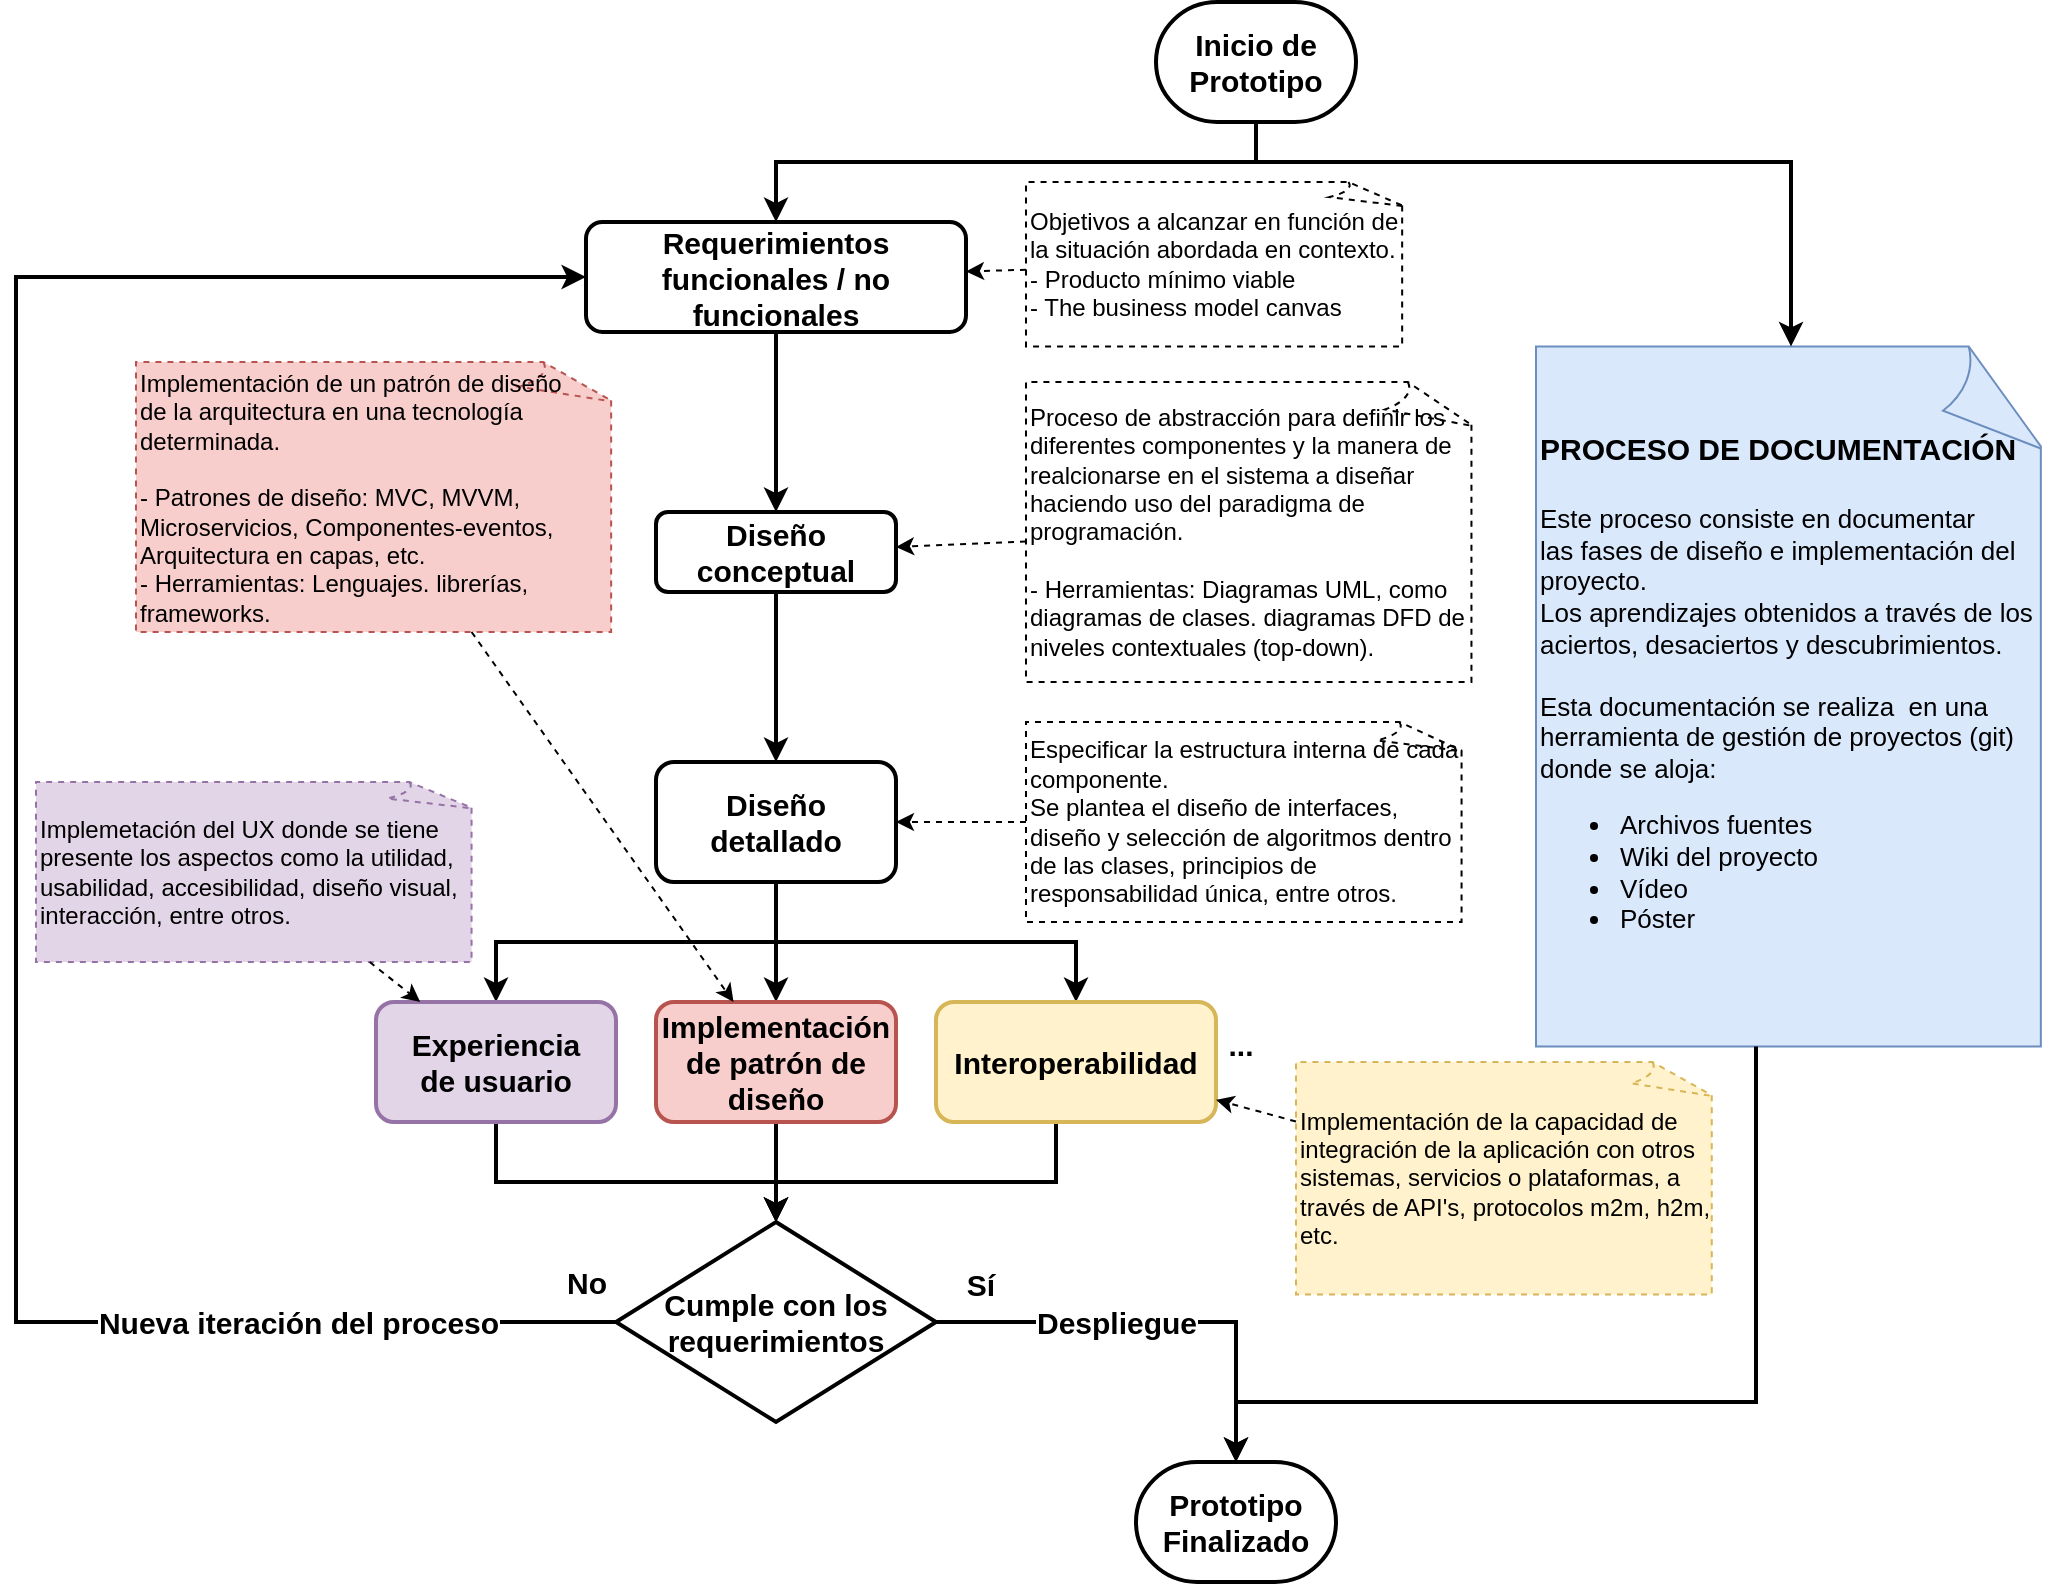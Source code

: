 <mxfile version="24.7.17" pages="6">
  <diagram id="zblVs6jppqcIoP6dB_b8" name="general">
    <mxGraphModel dx="1432" dy="977" grid="1" gridSize="10" guides="1" tooltips="1" connect="1" arrows="1" fold="1" page="1" pageScale="1" pageWidth="1100" pageHeight="850" math="0" shadow="0">
      <root>
        <mxCell id="0" />
        <mxCell id="1" parent="0" />
        <mxCell id="lhsRVdn5JNCcbfvOyx01-1" style="edgeStyle=orthogonalEdgeStyle;rounded=0;orthogonalLoop=1;jettySize=auto;html=1;entryX=0.5;entryY=0;entryDx=0;entryDy=0;exitX=0.5;exitY=1;exitDx=0;exitDy=0;exitPerimeter=0;strokeWidth=2;" parent="1" source="khMxp5yhewXDQ_LikuQ0-16" target="ctMKTAFmDEPiYeMykR64-2" edge="1">
          <mxGeometry relative="1" as="geometry">
            <Array as="points">
              <mxPoint x="650" y="110" />
              <mxPoint x="410" y="110" />
            </Array>
          </mxGeometry>
        </mxCell>
        <mxCell id="ctMKTAFmDEPiYeMykR64-6" style="edgeStyle=orthogonalEdgeStyle;rounded=0;orthogonalLoop=1;jettySize=auto;html=1;exitX=0.5;exitY=1;exitDx=0;exitDy=0;entryX=0.5;entryY=0;entryDx=0;entryDy=0;strokeWidth=2;" parent="1" source="ctMKTAFmDEPiYeMykR64-2" target="ctMKTAFmDEPiYeMykR64-4" edge="1">
          <mxGeometry relative="1" as="geometry" />
        </mxCell>
        <mxCell id="ctMKTAFmDEPiYeMykR64-2" value="Requerimientos funcionales / no funcionales" style="rounded=1;whiteSpace=wrap;html=1;fontSize=15;fontStyle=1;strokeWidth=2;" parent="1" vertex="1">
          <mxGeometry x="315" y="140" width="190" height="55" as="geometry" />
        </mxCell>
        <mxCell id="ctMKTAFmDEPiYeMykR64-12" style="edgeStyle=orthogonalEdgeStyle;rounded=0;orthogonalLoop=1;jettySize=auto;html=1;exitX=0.5;exitY=1;exitDx=0;exitDy=0;entryX=0.5;entryY=0;entryDx=0;entryDy=0;strokeWidth=2;" parent="1" source="ctMKTAFmDEPiYeMykR64-4" target="7URIrKoZrntQFFkRXAgE-1" edge="1">
          <mxGeometry relative="1" as="geometry">
            <mxPoint x="410" y="310" as="targetPoint" />
          </mxGeometry>
        </mxCell>
        <mxCell id="ctMKTAFmDEPiYeMykR64-4" value="Diseño conceptual" style="rounded=1;whiteSpace=wrap;html=1;fontSize=15;fontStyle=1;strokeWidth=2;" parent="1" vertex="1">
          <mxGeometry x="350" y="285" width="120" height="40" as="geometry" />
        </mxCell>
        <mxCell id="7URIrKoZrntQFFkRXAgE-11" style="edgeStyle=orthogonalEdgeStyle;rounded=0;orthogonalLoop=1;jettySize=auto;html=1;entryX=0.5;entryY=0;entryDx=0;entryDy=0;strokeWidth=2;" parent="1" source="7URIrKoZrntQFFkRXAgE-1" target="7URIrKoZrntQFFkRXAgE-8" edge="1">
          <mxGeometry relative="1" as="geometry" />
        </mxCell>
        <mxCell id="7URIrKoZrntQFFkRXAgE-12" style="edgeStyle=orthogonalEdgeStyle;rounded=0;orthogonalLoop=1;jettySize=auto;html=1;entryX=0.5;entryY=0;entryDx=0;entryDy=0;strokeWidth=2;" parent="1" source="7URIrKoZrntQFFkRXAgE-1" target="7URIrKoZrntQFFkRXAgE-10" edge="1">
          <mxGeometry relative="1" as="geometry">
            <Array as="points">
              <mxPoint x="410" y="500" />
              <mxPoint x="560" y="500" />
            </Array>
          </mxGeometry>
        </mxCell>
        <mxCell id="7URIrKoZrntQFFkRXAgE-14" style="edgeStyle=orthogonalEdgeStyle;rounded=0;orthogonalLoop=1;jettySize=auto;html=1;exitX=0.5;exitY=1;exitDx=0;exitDy=0;strokeWidth=2;" parent="1" source="7URIrKoZrntQFFkRXAgE-1" target="7URIrKoZrntQFFkRXAgE-9" edge="1">
          <mxGeometry relative="1" as="geometry">
            <Array as="points">
              <mxPoint x="410" y="500" />
              <mxPoint x="270" y="500" />
            </Array>
          </mxGeometry>
        </mxCell>
        <mxCell id="7URIrKoZrntQFFkRXAgE-1" value="Diseño detallado" style="rounded=1;whiteSpace=wrap;html=1;fontSize=15;fontStyle=1;strokeWidth=2;" parent="1" vertex="1">
          <mxGeometry x="350" y="410" width="120" height="60" as="geometry" />
        </mxCell>
        <mxCell id="EEnLOxuR0FQOjb9HqZ-0-1" style="edgeStyle=orthogonalEdgeStyle;rounded=0;orthogonalLoop=1;jettySize=auto;html=1;entryX=0;entryY=0.5;entryDx=0;entryDy=0;exitX=0;exitY=0.5;exitDx=0;exitDy=0;strokeWidth=2;" parent="1" source="GAtvt7m2izM_mZN5DoTV-1" target="ctMKTAFmDEPiYeMykR64-2" edge="1">
          <mxGeometry relative="1" as="geometry">
            <Array as="points">
              <mxPoint x="30" y="690" />
              <mxPoint x="30" y="168" />
            </Array>
            <mxPoint x="350" y="660" as="sourcePoint" />
            <mxPoint x="280" y="190" as="targetPoint" />
          </mxGeometry>
        </mxCell>
        <mxCell id="khMxp5yhewXDQ_LikuQ0-17" value="Nueva iteración del proceso" style="edgeLabel;html=1;align=center;verticalAlign=middle;resizable=0;points=[];fontStyle=1;fontSize=15;" parent="EEnLOxuR0FQOjb9HqZ-0-1" vertex="1" connectable="0">
          <mxGeometry x="-0.8" y="3" relative="1" as="geometry">
            <mxPoint x="-49" y="-3" as="offset" />
          </mxGeometry>
        </mxCell>
        <mxCell id="khMxp5yhewXDQ_LikuQ0-11" style="edgeStyle=orthogonalEdgeStyle;rounded=0;orthogonalLoop=1;jettySize=auto;html=1;exitX=1;exitY=0.5;exitDx=0;exitDy=0;entryX=0.5;entryY=0;entryDx=0;entryDy=0;entryPerimeter=0;strokeWidth=2;" parent="1" source="GAtvt7m2izM_mZN5DoTV-1" target="khMxp5yhewXDQ_LikuQ0-14" edge="1">
          <mxGeometry relative="1" as="geometry">
            <mxPoint x="410" y="740" as="targetPoint" />
          </mxGeometry>
        </mxCell>
        <mxCell id="7URIrKoZrntQFFkRXAgE-15" style="edgeStyle=orthogonalEdgeStyle;rounded=0;orthogonalLoop=1;jettySize=auto;html=1;entryX=0.5;entryY=0;entryDx=0;entryDy=0;strokeWidth=2;" parent="1" source="7URIrKoZrntQFFkRXAgE-8" edge="1">
          <mxGeometry relative="1" as="geometry">
            <mxPoint x="410" y="640" as="targetPoint" />
          </mxGeometry>
        </mxCell>
        <mxCell id="7URIrKoZrntQFFkRXAgE-8" value="Implementación de patrón de diseño" style="rounded=1;whiteSpace=wrap;html=1;fillColor=#f8cecc;strokeColor=#b85450;fontSize=15;fontStyle=1;strokeWidth=2;" parent="1" vertex="1">
          <mxGeometry x="350" y="530" width="120" height="60" as="geometry" />
        </mxCell>
        <mxCell id="7URIrKoZrntQFFkRXAgE-16" style="edgeStyle=orthogonalEdgeStyle;rounded=0;orthogonalLoop=1;jettySize=auto;html=1;exitX=0.5;exitY=1;exitDx=0;exitDy=0;entryX=0.5;entryY=0;entryDx=0;entryDy=0;strokeWidth=2;" parent="1" source="7URIrKoZrntQFFkRXAgE-9" edge="1">
          <mxGeometry relative="1" as="geometry">
            <Array as="points">
              <mxPoint x="270" y="620" />
              <mxPoint x="410" y="620" />
            </Array>
            <mxPoint x="410" y="640" as="targetPoint" />
          </mxGeometry>
        </mxCell>
        <mxCell id="7URIrKoZrntQFFkRXAgE-9" value="Experiencia&lt;div&gt;de usuario&lt;/div&gt;" style="rounded=1;whiteSpace=wrap;html=1;fillColor=#e1d5e7;strokeColor=#9673a6;fontSize=15;fontStyle=1;strokeWidth=2;" parent="1" vertex="1">
          <mxGeometry x="210" y="530" width="120" height="60" as="geometry" />
        </mxCell>
        <mxCell id="7URIrKoZrntQFFkRXAgE-17" style="edgeStyle=orthogonalEdgeStyle;rounded=0;orthogonalLoop=1;jettySize=auto;html=1;entryX=0.5;entryY=0;entryDx=0;entryDy=0;strokeWidth=2;" parent="1" source="7URIrKoZrntQFFkRXAgE-10" edge="1">
          <mxGeometry relative="1" as="geometry">
            <Array as="points">
              <mxPoint x="550" y="620" />
              <mxPoint x="410" y="620" />
            </Array>
            <mxPoint x="410" y="640" as="targetPoint" />
          </mxGeometry>
        </mxCell>
        <mxCell id="7URIrKoZrntQFFkRXAgE-10" value="Interoperabilidad" style="rounded=1;whiteSpace=wrap;html=1;fillColor=#fff2cc;strokeColor=#d6b656;fontSize=15;fontStyle=1;strokeWidth=2;" parent="1" vertex="1">
          <mxGeometry x="490" y="530" width="140" height="60" as="geometry" />
        </mxCell>
        <mxCell id="khMxp5yhewXDQ_LikuQ0-2" value="Implementación de la capacidad de integración de la aplicación con otros sistemas, servicios o plataformas, a través de API&#39;s, protocolos m2m, h2m, etc." style="whiteSpace=wrap;html=1;shape=mxgraph.basic.document;align=left;dashed=1;fillColor=#fff2cc;strokeColor=#d6b656;" parent="1" vertex="1">
          <mxGeometry x="670" y="560" width="210" height="116.25" as="geometry" />
        </mxCell>
        <mxCell id="khMxp5yhewXDQ_LikuQ0-3" value="" style="endArrow=classic;html=1;rounded=0;dashed=1;" parent="1" source="khMxp5yhewXDQ_LikuQ0-2" target="7URIrKoZrntQFFkRXAgE-10" edge="1">
          <mxGeometry width="50" height="50" relative="1" as="geometry">
            <mxPoint x="330" y="510" as="sourcePoint" />
            <mxPoint x="380" y="460" as="targetPoint" />
          </mxGeometry>
        </mxCell>
        <mxCell id="khMxp5yhewXDQ_LikuQ0-4" value="Implemetación del UX donde se tiene presente los aspectos como la utilidad, usabilidad, accesibilidad, diseño visual, interacción, entre otros." style="whiteSpace=wrap;html=1;shape=mxgraph.basic.document;align=left;dashed=1;fillColor=#e1d5e7;strokeColor=#9673a6;" parent="1" vertex="1">
          <mxGeometry x="40" y="420" width="220" height="90" as="geometry" />
        </mxCell>
        <mxCell id="khMxp5yhewXDQ_LikuQ0-5" value="" style="endArrow=classic;html=1;rounded=0;dashed=1;" parent="1" source="khMxp5yhewXDQ_LikuQ0-4" target="7URIrKoZrntQFFkRXAgE-9" edge="1">
          <mxGeometry width="50" height="50" relative="1" as="geometry">
            <mxPoint x="330" y="510" as="sourcePoint" />
            <mxPoint x="380" y="460" as="targetPoint" />
          </mxGeometry>
        </mxCell>
        <mxCell id="khMxp5yhewXDQ_LikuQ0-6" value="&lt;div&gt;Implementación de un patrón de diseño&amp;nbsp;&lt;/div&gt;&lt;div&gt;de la arquitectura en una tecnología determinada.&lt;/div&gt;&lt;div&gt;&lt;br&gt;&lt;/div&gt;&lt;div&gt;- Patrones de diseño: MVC, MVVM, Microservicios, Componentes-eventos, Arquitectura en capas, etc.&lt;/div&gt;- Herramientas: Lenguajes. librerías, frameworks." style="whiteSpace=wrap;html=1;shape=mxgraph.basic.document;align=left;dashed=1;fillColor=#f8cecc;strokeColor=#b85450;" parent="1" vertex="1">
          <mxGeometry x="90" y="210" width="240" height="135" as="geometry" />
        </mxCell>
        <mxCell id="khMxp5yhewXDQ_LikuQ0-7" value="" style="endArrow=classic;html=1;rounded=0;dashed=1;" parent="1" source="khMxp5yhewXDQ_LikuQ0-6" target="7URIrKoZrntQFFkRXAgE-8" edge="1">
          <mxGeometry width="50" height="50" relative="1" as="geometry">
            <mxPoint x="700" y="532" as="sourcePoint" />
            <mxPoint x="660" y="547" as="targetPoint" />
          </mxGeometry>
        </mxCell>
        <mxCell id="khMxp5yhewXDQ_LikuQ0-14" value="Prototipo&lt;br style=&quot;font-size: 15px;&quot;&gt;Finalizado" style="strokeWidth=2;html=1;shape=mxgraph.flowchart.terminator;whiteSpace=wrap;fontStyle=1;fontSize=15;" parent="1" vertex="1">
          <mxGeometry x="590" y="760" width="100" height="60" as="geometry" />
        </mxCell>
        <mxCell id="khMxp5yhewXDQ_LikuQ0-16" value="Inicio de&lt;div&gt;Prototipo&lt;br&gt;&lt;/div&gt;" style="strokeWidth=2;html=1;shape=mxgraph.flowchart.terminator;whiteSpace=wrap;fontStyle=1;fontSize=15;" parent="1" vertex="1">
          <mxGeometry x="600" y="30" width="100" height="60" as="geometry" />
        </mxCell>
        <mxCell id="khMxp5yhewXDQ_LikuQ0-18" value="&lt;div&gt;&lt;span style=&quot;background-color: initial;&quot;&gt;Objetivos a alcanzar en función de la situación abordada en contexto&lt;/span&gt;&lt;span style=&quot;background-color: initial;&quot;&gt;.&lt;/span&gt;&lt;/div&gt;&lt;div&gt;&lt;span style=&quot;background-color: initial;&quot;&gt;- Producto mínimo viable&lt;/span&gt;&lt;br&gt;&lt;/div&gt;&lt;div&gt;- The business model canvas&lt;/div&gt;" style="whiteSpace=wrap;html=1;shape=mxgraph.basic.document;align=left;dashed=1;" parent="1" vertex="1">
          <mxGeometry x="535" y="120" width="190" height="82.19" as="geometry" />
        </mxCell>
        <mxCell id="khMxp5yhewXDQ_LikuQ0-19" value="" style="endArrow=classic;html=1;rounded=0;dashed=1;" parent="1" source="khMxp5yhewXDQ_LikuQ0-18" target="ctMKTAFmDEPiYeMykR64-2" edge="1">
          <mxGeometry width="50" height="50" relative="1" as="geometry">
            <mxPoint x="700" y="611" as="sourcePoint" />
            <mxPoint x="660" y="594" as="targetPoint" />
          </mxGeometry>
        </mxCell>
        <mxCell id="5Bs77CCNB15Aal7O_y8E-1" value="&lt;div&gt;Proceso de abstracción para definir los diferentes componentes y la manera de realcionarse en el sistema a diseñar haciendo uso del paradigma de programación.&lt;/div&gt;&lt;div&gt;&lt;br&gt;&lt;/div&gt;&lt;div&gt;- Herramientas: Diagramas UML, como diagramas de clases. diagramas DFD de niveles contextuales (top-down)&lt;span style=&quot;background-color: initial;&quot;&gt;.&lt;/span&gt;&lt;/div&gt;" style="whiteSpace=wrap;html=1;shape=mxgraph.basic.document;align=left;dashed=1;" parent="1" vertex="1">
          <mxGeometry x="535" y="220" width="225" height="150" as="geometry" />
        </mxCell>
        <mxCell id="5Bs77CCNB15Aal7O_y8E-2" value="" style="endArrow=classic;html=1;rounded=0;dashed=1;" parent="1" source="5Bs77CCNB15Aal7O_y8E-1" target="ctMKTAFmDEPiYeMykR64-4" edge="1">
          <mxGeometry width="50" height="50" relative="1" as="geometry">
            <mxPoint x="560" y="202" as="sourcePoint" />
            <mxPoint x="515" y="203" as="targetPoint" />
          </mxGeometry>
        </mxCell>
        <mxCell id="5Bs77CCNB15Aal7O_y8E-5" value="Especificar la estructura interna de cada componente.&lt;div&gt;Se plantea el diseño de interfaces, diseño y selección de algoritmos dentro de las clases, principios de responsabilidad única, entre otros.&lt;/div&gt;" style="whiteSpace=wrap;html=1;shape=mxgraph.basic.document;align=left;dashed=1;" parent="1" vertex="1">
          <mxGeometry x="535" y="390" width="220" height="100" as="geometry" />
        </mxCell>
        <mxCell id="5Bs77CCNB15Aal7O_y8E-6" value="" style="endArrow=classic;html=1;rounded=0;dashed=1;" parent="1" source="5Bs77CCNB15Aal7O_y8E-5" target="7URIrKoZrntQFFkRXAgE-1" edge="1">
          <mxGeometry width="50" height="50" relative="1" as="geometry">
            <mxPoint x="550" y="365" as="sourcePoint" />
            <mxPoint x="480" y="370" as="targetPoint" />
          </mxGeometry>
        </mxCell>
        <mxCell id="5Bs77CCNB15Aal7O_y8E-16" value="&lt;div style=&quot;&quot;&gt;&lt;b style=&quot;font-size: 15px; text-wrap: nowrap; background-color: initial;&quot;&gt;PROCESO DE DOCUMENTACIÓN&lt;/b&gt;&lt;/div&gt;&lt;div style=&quot;&quot;&gt;&lt;span style=&quot;font-size: 15px; text-wrap: nowrap;&quot;&gt;&lt;br&gt;&lt;/span&gt;&lt;/div&gt;&lt;span style=&quot;text-wrap: nowrap; font-size: 13px;&quot;&gt;&lt;font style=&quot;font-size: 13px;&quot;&gt;&lt;div style=&quot;&quot;&gt;&lt;span style=&quot;background-color: initial;&quot;&gt;Este proceso consiste en &lt;/span&gt;&lt;span style=&quot;background-color: initial;&quot;&gt;documentar&lt;/span&gt;&lt;/div&gt;&lt;div style=&quot;&quot;&gt;&lt;span style=&quot;background-color: initial;&quot;&gt;las fases de diseño &lt;/span&gt;&lt;span style=&quot;background-color: initial;&quot;&gt;e implementación del&amp;nbsp;&lt;/span&gt;&lt;/div&gt;&lt;div style=&quot;&quot;&gt;&lt;span style=&quot;background-color: initial;&quot;&gt;proyecto.&lt;/span&gt;&lt;/div&gt;&lt;/font&gt;&lt;/span&gt;&lt;div style=&quot;text-wrap: nowrap; font-size: 13px;&quot;&gt;&lt;font style=&quot;font-size: 13px;&quot;&gt;Los aprendizajes obtenidos a través de los&lt;/font&gt;&lt;/div&gt;&lt;div style=&quot;text-wrap: nowrap; font-size: 13px;&quot;&gt;&lt;font style=&quot;font-size: 13px;&quot;&gt;aciertos, desaciertos y descubrimientos.&lt;/font&gt;&lt;/div&gt;&lt;div style=&quot;text-wrap: nowrap; font-size: 13px;&quot;&gt;&lt;font style=&quot;font-size: 13px;&quot;&gt;&lt;br&gt;&lt;/font&gt;&lt;/div&gt;&lt;div style=&quot;text-wrap: nowrap; font-size: 13px;&quot;&gt;&lt;font style=&quot;font-size: 13px;&quot;&gt;Esta documentación se realiza&amp;nbsp; en una&lt;/font&gt;&lt;/div&gt;&lt;div style=&quot;text-wrap: nowrap; font-size: 13px;&quot;&gt;&lt;font style=&quot;font-size: 13px;&quot;&gt;herramienta de gestión de proyectos (git)&lt;/font&gt;&lt;/div&gt;&lt;div style=&quot;text-wrap: nowrap; font-size: 13px;&quot;&gt;&lt;font style=&quot;font-size: 13px;&quot;&gt;donde se aloja:&lt;/font&gt;&lt;/div&gt;&lt;div style=&quot;text-wrap: nowrap; font-size: 13px;&quot;&gt;&lt;ul style=&quot;&quot;&gt;&lt;li style=&quot;&quot;&gt;&lt;font style=&quot;font-size: 13px;&quot;&gt;&lt;span style=&quot;background-color: initial;&quot;&gt;Archivos fuentes&lt;/span&gt;&lt;br&gt;&lt;/font&gt;&lt;/li&gt;&lt;li style=&quot;&quot;&gt;&lt;font style=&quot;font-size: 13px;&quot;&gt;Wiki del proyecto&lt;/font&gt;&lt;/li&gt;&lt;li style=&quot;&quot;&gt;&lt;font style=&quot;font-size: 13px;&quot;&gt;Vídeo&lt;/font&gt;&lt;/li&gt;&lt;li style=&quot;&quot;&gt;&lt;font style=&quot;font-size: 13px;&quot;&gt;Póster&lt;/font&gt;&lt;/li&gt;&lt;/ul&gt;&lt;/div&gt;" style="html=1;shape=mxgraph.basic.document;align=left;whiteSpace=wrap;fillColor=#dae8fc;strokeColor=#6c8ebf;" parent="1" vertex="1">
          <mxGeometry x="790" y="202.19" width="255" height="350" as="geometry" />
        </mxCell>
        <mxCell id="5Bs77CCNB15Aal7O_y8E-18" style="edgeStyle=orthogonalEdgeStyle;rounded=0;orthogonalLoop=1;jettySize=auto;html=1;entryX=0.5;entryY=0;entryDx=0;entryDy=0;entryPerimeter=0;strokeWidth=2;" parent="1" source="5Bs77CCNB15Aal7O_y8E-16" target="khMxp5yhewXDQ_LikuQ0-14" edge="1">
          <mxGeometry relative="1" as="geometry">
            <Array as="points">
              <mxPoint x="900" y="730" />
              <mxPoint x="640" y="730" />
            </Array>
          </mxGeometry>
        </mxCell>
        <mxCell id="5Bs77CCNB15Aal7O_y8E-19" style="edgeStyle=orthogonalEdgeStyle;rounded=0;orthogonalLoop=1;jettySize=auto;html=1;exitX=0.5;exitY=1;exitDx=0;exitDy=0;exitPerimeter=0;entryX=0.5;entryY=0;entryDx=0;entryDy=0;entryPerimeter=0;strokeWidth=2;" parent="1" source="khMxp5yhewXDQ_LikuQ0-16" target="5Bs77CCNB15Aal7O_y8E-16" edge="1">
          <mxGeometry relative="1" as="geometry">
            <Array as="points">
              <mxPoint x="650" y="110" />
              <mxPoint x="918" y="110" />
            </Array>
          </mxGeometry>
        </mxCell>
        <mxCell id="GAtvt7m2izM_mZN5DoTV-1" value="&lt;font style=&quot;font-size: 15px;&quot;&gt;&lt;b&gt;Cumple con los requerimientos&lt;/b&gt;&lt;/font&gt;" style="rhombus;whiteSpace=wrap;html=1;strokeWidth=2;" vertex="1" parent="1">
          <mxGeometry x="330" y="640" width="160" height="100" as="geometry" />
        </mxCell>
        <mxCell id="uXUqgPmozeTQhkxCeRJw-1" value="Sí" style="edgeLabel;html=1;align=center;verticalAlign=middle;resizable=0;points=[];fontStyle=1;fontSize=15;" vertex="1" connectable="0" parent="1">
          <mxGeometry x="500" y="670" as="geometry">
            <mxPoint x="12" y="1" as="offset" />
          </mxGeometry>
        </mxCell>
        <mxCell id="BRUuQ1RVmCfKdESO7ndL-1" value="No" style="edgeLabel;html=1;align=center;verticalAlign=middle;resizable=0;points=[];fontStyle=1;fontSize=15;" vertex="1" connectable="0" parent="1">
          <mxGeometry x="315" y="670" as="geometry" />
        </mxCell>
        <mxCell id="BRUuQ1RVmCfKdESO7ndL-2" value="..." style="edgeLabel;html=1;align=center;verticalAlign=middle;resizable=0;points=[];fontStyle=1;fontSize=15;" vertex="1" connectable="0" parent="1">
          <mxGeometry x="630" y="550" as="geometry">
            <mxPoint x="12" y="1" as="offset" />
          </mxGeometry>
        </mxCell>
        <mxCell id="BRUuQ1RVmCfKdESO7ndL-4" value="Despliegue" style="edgeLabel;html=1;align=center;verticalAlign=middle;resizable=0;points=[];fontStyle=1;fontSize=15;" vertex="1" connectable="0" parent="1">
          <mxGeometry x="580" y="690" as="geometry" />
        </mxCell>
      </root>
    </mxGraphModel>
  </diagram>
  <diagram id="9mq_l-3yCpOywY47rG8G" name="Page-2">
    <mxGraphModel dx="1432" dy="977" grid="1" gridSize="10" guides="1" tooltips="1" connect="1" arrows="1" fold="1" page="1" pageScale="1" pageWidth="1100" pageHeight="850" math="0" shadow="0">
      <root>
        <mxCell id="JfDeo_djMBfZ69hufNx3-0" />
        <mxCell id="JfDeo_djMBfZ69hufNx3-1" parent="JfDeo_djMBfZ69hufNx3-0" />
        <mxCell id="fsao7PUElZLcO97EdXw2-1" style="edgeStyle=orthogonalEdgeStyle;rounded=0;orthogonalLoop=1;jettySize=auto;html=1;exitX=1;exitY=0.5;exitDx=0;exitDy=0;" parent="JfDeo_djMBfZ69hufNx3-1" source="JfDeo_djMBfZ69hufNx3-2" target="fsao7PUElZLcO97EdXw2-0" edge="1">
          <mxGeometry relative="1" as="geometry" />
        </mxCell>
        <mxCell id="JfDeo_djMBfZ69hufNx3-2" value="Microcontrolador" style="rounded=1;whiteSpace=wrap;html=1;" parent="JfDeo_djMBfZ69hufNx3-1" vertex="1">
          <mxGeometry x="520" y="300" width="120" height="60" as="geometry" />
        </mxCell>
        <mxCell id="JfDeo_djMBfZ69hufNx3-5" style="edgeStyle=orthogonalEdgeStyle;rounded=0;orthogonalLoop=1;jettySize=auto;html=1;exitX=1;exitY=0.5;exitDx=0;exitDy=0;entryX=0;entryY=0.5;entryDx=0;entryDy=0;" parent="JfDeo_djMBfZ69hufNx3-1" source="JfDeo_djMBfZ69hufNx3-3" target="JfDeo_djMBfZ69hufNx3-2" edge="1">
          <mxGeometry relative="1" as="geometry" />
        </mxCell>
        <mxCell id="JfDeo_djMBfZ69hufNx3-3" value="Sensor de humedad" style="rounded=1;whiteSpace=wrap;html=1;" parent="JfDeo_djMBfZ69hufNx3-1" vertex="1">
          <mxGeometry x="280" y="300" width="120" height="60" as="geometry" />
        </mxCell>
        <mxCell id="JfDeo_djMBfZ69hufNx3-4" value="Medición de condiciones de humedad para una planta" style="text;html=1;strokeColor=none;fillColor=none;align=center;verticalAlign=middle;whiteSpace=wrap;rounded=0;" parent="JfDeo_djMBfZ69hufNx3-1" vertex="1">
          <mxGeometry x="420" y="140" width="240" height="30" as="geometry" />
        </mxCell>
        <mxCell id="fsao7PUElZLcO97EdXw2-0" value="Pantalla" style="rounded=1;whiteSpace=wrap;html=1;" parent="JfDeo_djMBfZ69hufNx3-1" vertex="1">
          <mxGeometry x="750" y="300" width="120" height="60" as="geometry" />
        </mxCell>
      </root>
    </mxGraphModel>
  </diagram>
  <diagram id="j4U7a5UTWqFuQXq5nNy4" name="Page-3">
    <mxGraphModel dx="811" dy="543" grid="1" gridSize="10" guides="1" tooltips="1" connect="1" arrows="1" fold="1" page="1" pageScale="1" pageWidth="1100" pageHeight="850" math="0" shadow="0">
      <root>
        <mxCell id="6Sg8Y1ruEQHVuVQhc65C-0" />
        <mxCell id="6Sg8Y1ruEQHVuVQhc65C-1" parent="6Sg8Y1ruEQHVuVQhc65C-0" />
        <mxCell id="6Sg8Y1ruEQHVuVQhc65C-2" value="Microcontrolador" style="rounded=1;whiteSpace=wrap;html=1;" parent="6Sg8Y1ruEQHVuVQhc65C-1" vertex="1">
          <mxGeometry x="530" y="390" width="120" height="60" as="geometry" />
        </mxCell>
        <mxCell id="6Sg8Y1ruEQHVuVQhc65C-3" style="edgeStyle=orthogonalEdgeStyle;rounded=0;orthogonalLoop=1;jettySize=auto;html=1;exitX=1;exitY=0.5;exitDx=0;exitDy=0;entryX=0;entryY=0.5;entryDx=0;entryDy=0;" parent="6Sg8Y1ruEQHVuVQhc65C-1" source="6Sg8Y1ruEQHVuVQhc65C-4" target="6Sg8Y1ruEQHVuVQhc65C-2" edge="1">
          <mxGeometry relative="1" as="geometry" />
        </mxCell>
        <mxCell id="6Sg8Y1ruEQHVuVQhc65C-4" value="Sensor de humedad" style="rounded=1;whiteSpace=wrap;html=1;" parent="6Sg8Y1ruEQHVuVQhc65C-1" vertex="1">
          <mxGeometry x="290" y="390" width="120" height="60" as="geometry" />
        </mxCell>
        <mxCell id="6Sg8Y1ruEQHVuVQhc65C-5" value="" style="shape=image;verticalLabelPosition=bottom;labelBackgroundColor=#ffffff;verticalAlign=top;aspect=fixed;imageAspect=0;image=https://www.electronicoscaldas.com/2621-thickbox_default/sensor-de-humedad-en-suelo-yl-69.jpg;" parent="6Sg8Y1ruEQHVuVQhc65C-1" vertex="1">
          <mxGeometry x="220" y="250" width="130" height="130" as="geometry" />
        </mxCell>
        <mxCell id="6Sg8Y1ruEQHVuVQhc65C-6" value="Resistivo" style="text;html=1;strokeColor=none;fillColor=none;align=center;verticalAlign=middle;whiteSpace=wrap;rounded=0;" parent="6Sg8Y1ruEQHVuVQhc65C-1" vertex="1">
          <mxGeometry x="370" y="318.96" width="60" height="30" as="geometry" />
        </mxCell>
        <mxCell id="6Sg8Y1ruEQHVuVQhc65C-7" value="Analógico&lt;br&gt;ADC" style="text;html=1;strokeColor=none;fillColor=none;align=center;verticalAlign=middle;whiteSpace=wrap;rounded=0;" parent="6Sg8Y1ruEQHVuVQhc65C-1" vertex="1">
          <mxGeometry x="430" y="380" width="60" height="30" as="geometry" />
        </mxCell>
        <mxCell id="6Sg8Y1ruEQHVuVQhc65C-8" value="" style="shape=image;verticalLabelPosition=bottom;labelBackgroundColor=#ffffff;verticalAlign=top;aspect=fixed;imageAspect=0;image=https://www.sigmaelectronica.net/wp-content/uploads/2019/03/ESP-32.jpg;" parent="6Sg8Y1ruEQHVuVQhc65C-1" vertex="1">
          <mxGeometry x="517.5" y="280" width="145" height="107.91" as="geometry" />
        </mxCell>
        <mxCell id="6Sg8Y1ruEQHVuVQhc65C-9" value="" style="shape=image;verticalLabelPosition=bottom;labelBackgroundColor=#ffffff;verticalAlign=top;aspect=fixed;imageAspect=0;image=https://cdn.electronilab.co/wp-content/uploads/2019/01/Adafruit-STEMMA-Sensor-de-humedad-de-suelo-Capacitivo-I2C-1.jpg;" parent="6Sg8Y1ruEQHVuVQhc65C-1" vertex="1">
          <mxGeometry x="233.33" y="460" width="146.67" height="110" as="geometry" />
        </mxCell>
        <mxCell id="6Sg8Y1ruEQHVuVQhc65C-10" value="Capacitivo" style="text;html=1;strokeColor=none;fillColor=none;align=center;verticalAlign=middle;whiteSpace=wrap;rounded=0;" parent="6Sg8Y1ruEQHVuVQhc65C-1" vertex="1">
          <mxGeometry x="380" y="470" width="60" height="30" as="geometry" />
        </mxCell>
        <mxCell id="6Sg8Y1ruEQHVuVQhc65C-11" value="Digital" style="text;html=1;strokeColor=none;fillColor=none;align=center;verticalAlign=middle;whiteSpace=wrap;rounded=0;" parent="6Sg8Y1ruEQHVuVQhc65C-1" vertex="1">
          <mxGeometry x="430" y="450" width="60" height="30" as="geometry" />
        </mxCell>
        <mxCell id="6Sg8Y1ruEQHVuVQhc65C-12" value="I2C" style="text;html=1;strokeColor=none;fillColor=none;align=center;verticalAlign=middle;whiteSpace=wrap;rounded=0;" parent="6Sg8Y1ruEQHVuVQhc65C-1" vertex="1">
          <mxGeometry x="430" y="430" width="60" height="30" as="geometry" />
        </mxCell>
      </root>
    </mxGraphModel>
  </diagram>
  <diagram id="QN_vEkt5u0nE_gKEDmFc" name="Page-4">
    <mxGraphModel dx="1432" dy="977" grid="1" gridSize="10" guides="1" tooltips="1" connect="1" arrows="1" fold="1" page="1" pageScale="1" pageWidth="1100" pageHeight="850" math="0" shadow="0">
      <root>
        <mxCell id="KAkpp7RDVK6_MT3M8nx0-0" />
        <mxCell id="KAkpp7RDVK6_MT3M8nx0-1" parent="KAkpp7RDVK6_MT3M8nx0-0" />
        <mxCell id="ncYF8E-87kHzc0dWfyKL-0" value="Hardware" style="rounded=1;whiteSpace=wrap;html=1;" parent="KAkpp7RDVK6_MT3M8nx0-1" vertex="1">
          <mxGeometry x="120" y="70" width="120" height="60" as="geometry" />
        </mxCell>
        <mxCell id="ncYF8E-87kHzc0dWfyKL-1" value="Circuitos electrónicos" style="text;html=1;strokeColor=none;fillColor=none;align=center;verticalAlign=middle;whiteSpace=wrap;rounded=0;" parent="KAkpp7RDVK6_MT3M8nx0-1" vertex="1">
          <mxGeometry x="320" y="170" width="140" height="30" as="geometry" />
        </mxCell>
        <mxCell id="ncYF8E-87kHzc0dWfyKL-3" value="Protocolos de comunicación" style="text;html=1;strokeColor=none;fillColor=none;align=center;verticalAlign=middle;whiteSpace=wrap;rounded=0;" parent="KAkpp7RDVK6_MT3M8nx0-1" vertex="1">
          <mxGeometry x="320" y="90" width="170" height="30" as="geometry" />
        </mxCell>
        <mxCell id="ncYF8E-87kHzc0dWfyKL-11" style="edgeStyle=orthogonalEdgeStyle;rounded=0;orthogonalLoop=1;jettySize=auto;html=1;" parent="KAkpp7RDVK6_MT3M8nx0-1" source="ncYF8E-87kHzc0dWfyKL-4" target="ncYF8E-87kHzc0dWfyKL-10" edge="1">
          <mxGeometry relative="1" as="geometry" />
        </mxCell>
        <mxCell id="ncYF8E-87kHzc0dWfyKL-4" value="Circuito impreso PCB" style="text;html=1;strokeColor=none;fillColor=none;align=center;verticalAlign=middle;whiteSpace=wrap;rounded=0;" parent="KAkpp7RDVK6_MT3M8nx0-1" vertex="1">
          <mxGeometry x="480" y="140" width="120" height="30" as="geometry" />
        </mxCell>
        <mxCell id="ncYF8E-87kHzc0dWfyKL-9" style="edgeStyle=orthogonalEdgeStyle;rounded=0;orthogonalLoop=1;jettySize=auto;html=1;entryX=0;entryY=0.5;entryDx=0;entryDy=0;" parent="KAkpp7RDVK6_MT3M8nx0-1" source="ncYF8E-87kHzc0dWfyKL-5" target="ncYF8E-87kHzc0dWfyKL-7" edge="1">
          <mxGeometry relative="1" as="geometry" />
        </mxCell>
        <mxCell id="ncYF8E-87kHzc0dWfyKL-5" value="Simulaciones" style="text;html=1;strokeColor=none;fillColor=none;align=center;verticalAlign=middle;whiteSpace=wrap;rounded=0;" parent="KAkpp7RDVK6_MT3M8nx0-1" vertex="1">
          <mxGeometry x="480" y="180" width="80" height="30" as="geometry" />
        </mxCell>
        <mxCell id="ncYF8E-87kHzc0dWfyKL-6" value="Cálculos" style="text;html=1;strokeColor=none;fillColor=none;align=center;verticalAlign=middle;whiteSpace=wrap;rounded=0;" parent="KAkpp7RDVK6_MT3M8nx0-1" vertex="1">
          <mxGeometry x="480" y="210" width="90" height="30" as="geometry" />
        </mxCell>
        <mxCell id="ncYF8E-87kHzc0dWfyKL-7" value="Qucs" style="text;html=1;strokeColor=none;fillColor=none;align=center;verticalAlign=middle;whiteSpace=wrap;rounded=0;" parent="KAkpp7RDVK6_MT3M8nx0-1" vertex="1">
          <mxGeometry x="600" y="180" width="60" height="30" as="geometry" />
        </mxCell>
        <mxCell id="ncYF8E-87kHzc0dWfyKL-10" value="Kicad" style="text;html=1;strokeColor=none;fillColor=none;align=center;verticalAlign=middle;whiteSpace=wrap;rounded=0;" parent="KAkpp7RDVK6_MT3M8nx0-1" vertex="1">
          <mxGeometry x="650" y="140" width="60" height="30" as="geometry" />
        </mxCell>
      </root>
    </mxGraphModel>
  </diagram>
  <diagram id="flr-ftCO2a-tzj4DNMeC" name="Page-5">
    <mxGraphModel dx="949" dy="543" grid="1" gridSize="10" guides="1" tooltips="1" connect="1" arrows="1" fold="1" page="1" pageScale="1" pageWidth="1100" pageHeight="850" math="0" shadow="0">
      <root>
        <mxCell id="anz6rcCvv58mLcC2KDZa-0" />
        <mxCell id="anz6rcCvv58mLcC2KDZa-1" parent="anz6rcCvv58mLcC2KDZa-0" />
        <mxCell id="anz6rcCvv58mLcC2KDZa-2" value="Sistema bobina de tesla" style="rounded=1;whiteSpace=wrap;html=1;" vertex="1" parent="anz6rcCvv58mLcC2KDZa-1">
          <mxGeometry x="200" y="350" width="120" height="60" as="geometry" />
        </mxCell>
        <mxCell id="anz6rcCvv58mLcC2KDZa-6" style="edgeStyle=orthogonalEdgeStyle;rounded=0;orthogonalLoop=1;jettySize=auto;html=1;exitX=0;exitY=0.5;exitDx=0;exitDy=0;entryX=1;entryY=0.5;entryDx=0;entryDy=0;" edge="1" parent="anz6rcCvv58mLcC2KDZa-1" source="anz6rcCvv58mLcC2KDZa-3" target="anz6rcCvv58mLcC2KDZa-2">
          <mxGeometry relative="1" as="geometry" />
        </mxCell>
        <mxCell id="anz6rcCvv58mLcC2KDZa-3" value="Interfaz de usuario" style="rounded=1;whiteSpace=wrap;html=1;" vertex="1" parent="anz6rcCvv58mLcC2KDZa-1">
          <mxGeometry x="600" y="350" width="120" height="60" as="geometry" />
        </mxCell>
        <mxCell id="anz6rcCvv58mLcC2KDZa-5" value="Actor" style="shape=umlActor;verticalLabelPosition=bottom;verticalAlign=top;html=1;outlineConnect=0;" vertex="1" parent="anz6rcCvv58mLcC2KDZa-1">
          <mxGeometry x="645" y="430" width="30" height="60" as="geometry" />
        </mxCell>
        <mxCell id="anz6rcCvv58mLcC2KDZa-7" value="Cómo interactúa el usuario?" style="text;html=1;strokeColor=none;fillColor=none;align=center;verticalAlign=middle;whiteSpace=wrap;rounded=0;" vertex="1" parent="anz6rcCvv58mLcC2KDZa-1">
          <mxGeometry x="590" y="270" width="130" height="70" as="geometry" />
        </mxCell>
        <mxCell id="anz6rcCvv58mLcC2KDZa-8" value="Micropython&lt;br&gt;C++" style="text;html=1;strokeColor=none;fillColor=none;align=center;verticalAlign=middle;whiteSpace=wrap;rounded=0;" vertex="1" parent="anz6rcCvv58mLcC2KDZa-1">
          <mxGeometry x="230" y="310" width="60" height="30" as="geometry" />
        </mxCell>
        <mxCell id="anz6rcCvv58mLcC2KDZa-9" value="Java" style="text;html=1;strokeColor=none;fillColor=none;align=center;verticalAlign=middle;whiteSpace=wrap;rounded=0;" vertex="1" parent="anz6rcCvv58mLcC2KDZa-1">
          <mxGeometry x="720" y="320" width="60" height="30" as="geometry" />
        </mxCell>
        <mxCell id="anz6rcCvv58mLcC2KDZa-10" value="USB&lt;br&gt;WIFI" style="text;html=1;strokeColor=none;fillColor=none;align=center;verticalAlign=middle;whiteSpace=wrap;rounded=0;" vertex="1" parent="anz6rcCvv58mLcC2KDZa-1">
          <mxGeometry x="430" y="340" width="60" height="30" as="geometry" />
        </mxCell>
      </root>
    </mxGraphModel>
  </diagram>
  <diagram id="rOiwfESch6qUpeiU7jg8" name="general-sin-comentarios">
    <mxGraphModel dx="1432" dy="977" grid="1" gridSize="10" guides="1" tooltips="1" connect="1" arrows="1" fold="1" page="1" pageScale="1" pageWidth="1100" pageHeight="850" math="0" shadow="0">
      <root>
        <mxCell id="0" />
        <mxCell id="1" parent="0" />
        <mxCell id="v6zFhHofvuRyug5nmqe0-1" style="edgeStyle=orthogonalEdgeStyle;rounded=0;orthogonalLoop=1;jettySize=auto;html=1;entryX=0.5;entryY=0;entryDx=0;entryDy=0;exitX=0.5;exitY=1;exitDx=0;exitDy=0;exitPerimeter=0;strokeWidth=2;" parent="1" source="v6zFhHofvuRyug5nmqe0-29" target="v6zFhHofvuRyug5nmqe0-3" edge="1">
          <mxGeometry relative="1" as="geometry">
            <Array as="points">
              <mxPoint x="560" y="110" />
              <mxPoint x="410" y="110" />
            </Array>
          </mxGeometry>
        </mxCell>
        <mxCell id="v6zFhHofvuRyug5nmqe0-2" style="edgeStyle=orthogonalEdgeStyle;rounded=0;orthogonalLoop=1;jettySize=auto;html=1;exitX=0.5;exitY=1;exitDx=0;exitDy=0;entryX=0.5;entryY=0;entryDx=0;entryDy=0;strokeWidth=2;" parent="1" source="v6zFhHofvuRyug5nmqe0-3" target="v6zFhHofvuRyug5nmqe0-5" edge="1">
          <mxGeometry relative="1" as="geometry" />
        </mxCell>
        <mxCell id="v6zFhHofvuRyug5nmqe0-3" value="Requerimientos funcionales / no funcionales" style="rounded=1;whiteSpace=wrap;html=1;fontSize=15;fontStyle=1;strokeWidth=2;" parent="1" vertex="1">
          <mxGeometry x="315" y="140" width="190" height="55" as="geometry" />
        </mxCell>
        <mxCell id="v6zFhHofvuRyug5nmqe0-4" style="edgeStyle=orthogonalEdgeStyle;rounded=0;orthogonalLoop=1;jettySize=auto;html=1;exitX=0.5;exitY=1;exitDx=0;exitDy=0;entryX=0.5;entryY=0;entryDx=0;entryDy=0;strokeWidth=2;" parent="1" source="v6zFhHofvuRyug5nmqe0-5" target="v6zFhHofvuRyug5nmqe0-7" edge="1">
          <mxGeometry relative="1" as="geometry" />
        </mxCell>
        <mxCell id="v6zFhHofvuRyug5nmqe0-5" value="Diagrama de flujo" style="rounded=1;whiteSpace=wrap;html=1;fontSize=15;fontStyle=1;strokeWidth=2;" parent="1" vertex="1">
          <mxGeometry x="350" y="220" width="120" height="40" as="geometry" />
        </mxCell>
        <mxCell id="v6zFhHofvuRyug5nmqe0-6" style="edgeStyle=orthogonalEdgeStyle;rounded=0;orthogonalLoop=1;jettySize=auto;html=1;exitX=0.5;exitY=1;exitDx=0;exitDy=0;entryX=0.5;entryY=0;entryDx=0;entryDy=0;strokeWidth=2;" parent="1" source="v6zFhHofvuRyug5nmqe0-7" target="v6zFhHofvuRyug5nmqe0-11" edge="1">
          <mxGeometry relative="1" as="geometry" />
        </mxCell>
        <mxCell id="v6zFhHofvuRyug5nmqe0-7" value="Diagrama de Caja&lt;br style=&quot;font-size: 15px;&quot;&gt;Negra" style="rounded=1;whiteSpace=wrap;html=1;fontSize=15;fontStyle=1;strokeWidth=2;" parent="1" vertex="1">
          <mxGeometry x="350" y="290" width="120" height="60" as="geometry" />
        </mxCell>
        <mxCell id="v6zFhHofvuRyug5nmqe0-8" style="edgeStyle=orthogonalEdgeStyle;rounded=0;orthogonalLoop=1;jettySize=auto;html=1;entryX=0.5;entryY=0;entryDx=0;entryDy=0;strokeWidth=2;exitX=0.5;exitY=1;exitDx=0;exitDy=0;" parent="1" source="v6zFhHofvuRyug5nmqe0-11" target="v6zFhHofvuRyug5nmqe0-17" edge="1">
          <mxGeometry relative="1" as="geometry">
            <mxPoint x="410" y="405" as="sourcePoint" />
          </mxGeometry>
        </mxCell>
        <mxCell id="v6zFhHofvuRyug5nmqe0-9" style="edgeStyle=orthogonalEdgeStyle;rounded=0;orthogonalLoop=1;jettySize=auto;html=1;entryX=0.5;entryY=0;entryDx=0;entryDy=0;strokeWidth=2;exitX=0.5;exitY=1;exitDx=0;exitDy=0;" parent="1" source="v6zFhHofvuRyug5nmqe0-11" target="v6zFhHofvuRyug5nmqe0-21" edge="1">
          <mxGeometry relative="1" as="geometry">
            <Array as="points">
              <mxPoint x="410" y="465" />
              <mxPoint x="550" y="465" />
            </Array>
            <mxPoint x="410" y="405" as="sourcePoint" />
          </mxGeometry>
        </mxCell>
        <mxCell id="v6zFhHofvuRyug5nmqe0-10" style="edgeStyle=orthogonalEdgeStyle;rounded=0;orthogonalLoop=1;jettySize=auto;html=1;exitX=0.5;exitY=1;exitDx=0;exitDy=0;strokeWidth=2;" parent="1" source="v6zFhHofvuRyug5nmqe0-11" target="v6zFhHofvuRyug5nmqe0-19" edge="1">
          <mxGeometry relative="1" as="geometry">
            <Array as="points">
              <mxPoint x="410" y="465" />
              <mxPoint x="270" y="465" />
            </Array>
            <mxPoint x="410" y="405" as="sourcePoint" />
          </mxGeometry>
        </mxCell>
        <mxCell id="v6zFhHofvuRyug5nmqe0-11" value="Diagrama tecnológico" style="rounded=1;whiteSpace=wrap;html=1;fontSize=15;fontStyle=1;strokeWidth=2;" parent="1" vertex="1">
          <mxGeometry x="350" y="380" width="120" height="60" as="geometry" />
        </mxCell>
        <mxCell id="v6zFhHofvuRyug5nmqe0-12" style="edgeStyle=orthogonalEdgeStyle;rounded=0;orthogonalLoop=1;jettySize=auto;html=1;entryX=0.5;entryY=0;entryDx=0;entryDy=0;exitX=0;exitY=0.5;exitDx=0;exitDy=0;strokeWidth=2;" parent="1" source="v6zFhHofvuRyug5nmqe0-42" target="v6zFhHofvuRyug5nmqe0-3" edge="1">
          <mxGeometry relative="1" as="geometry">
            <Array as="points">
              <mxPoint x="120" y="650" />
              <mxPoint x="120" y="110" />
              <mxPoint x="410" y="110" />
            </Array>
            <mxPoint x="350" y="670" as="sourcePoint" />
            <mxPoint x="280" y="190" as="targetPoint" />
          </mxGeometry>
        </mxCell>
        <mxCell id="v6zFhHofvuRyug5nmqe0-13" value="Nueva iteración del proceso" style="edgeLabel;html=1;align=center;verticalAlign=middle;resizable=0;points=[];fontStyle=1;fontSize=15;" parent="v6zFhHofvuRyug5nmqe0-12" vertex="1" connectable="0">
          <mxGeometry x="-0.8" y="3" relative="1" as="geometry">
            <mxPoint x="-1" y="7" as="offset" />
          </mxGeometry>
        </mxCell>
        <mxCell id="v6zFhHofvuRyug5nmqe0-16" style="edgeStyle=orthogonalEdgeStyle;rounded=0;orthogonalLoop=1;jettySize=auto;html=1;entryX=0.5;entryY=0;entryDx=0;entryDy=0;strokeWidth=2;" parent="1" source="v6zFhHofvuRyug5nmqe0-17" edge="1">
          <mxGeometry relative="1" as="geometry">
            <mxPoint x="410" y="605" as="targetPoint" />
          </mxGeometry>
        </mxCell>
        <mxCell id="v6zFhHofvuRyug5nmqe0-17" value="Hardware" style="rounded=1;whiteSpace=wrap;html=1;fillColor=#f8cecc;strokeColor=#b85450;fontSize=15;fontStyle=1;strokeWidth=2;" parent="1" vertex="1">
          <mxGeometry x="350" y="495" width="120" height="60" as="geometry" />
        </mxCell>
        <mxCell id="v6zFhHofvuRyug5nmqe0-18" style="edgeStyle=orthogonalEdgeStyle;rounded=0;orthogonalLoop=1;jettySize=auto;html=1;exitX=0.5;exitY=1;exitDx=0;exitDy=0;entryX=0.5;entryY=0;entryDx=0;entryDy=0;strokeWidth=2;" parent="1" source="v6zFhHofvuRyug5nmqe0-19" edge="1">
          <mxGeometry relative="1" as="geometry">
            <Array as="points">
              <mxPoint x="270" y="585" />
              <mxPoint x="410" y="585" />
            </Array>
            <mxPoint x="410" y="605" as="targetPoint" />
          </mxGeometry>
        </mxCell>
        <mxCell id="v6zFhHofvuRyug5nmqe0-19" value="Case&lt;div style=&quot;font-size: 15px;&quot;&gt;Contenedor&lt;/div&gt;" style="rounded=1;whiteSpace=wrap;html=1;fillColor=#e1d5e7;strokeColor=#9673a6;fontSize=15;fontStyle=1;strokeWidth=2;" parent="1" vertex="1">
          <mxGeometry x="210" y="495" width="120" height="60" as="geometry" />
        </mxCell>
        <mxCell id="v6zFhHofvuRyug5nmqe0-20" style="edgeStyle=orthogonalEdgeStyle;rounded=0;orthogonalLoop=1;jettySize=auto;html=1;entryX=0.5;entryY=0;entryDx=0;entryDy=0;strokeWidth=2;" parent="1" source="v6zFhHofvuRyug5nmqe0-21" edge="1">
          <mxGeometry relative="1" as="geometry">
            <Array as="points">
              <mxPoint x="550" y="585" />
              <mxPoint x="410" y="585" />
            </Array>
            <mxPoint x="410" y="605" as="targetPoint" />
          </mxGeometry>
        </mxCell>
        <mxCell id="v6zFhHofvuRyug5nmqe0-21" value="Software" style="rounded=1;whiteSpace=wrap;html=1;fillColor=#fff2cc;strokeColor=#d6b656;fontSize=15;fontStyle=1;strokeWidth=2;" parent="1" vertex="1">
          <mxGeometry x="490" y="495" width="120" height="60" as="geometry" />
        </mxCell>
        <mxCell id="v6zFhHofvuRyug5nmqe0-28" value="Prototipo&lt;br style=&quot;font-size: 15px;&quot;&gt;Finalizado" style="strokeWidth=2;html=1;shape=mxgraph.flowchart.terminator;whiteSpace=wrap;fontStyle=1;fontSize=15;" parent="1" vertex="1">
          <mxGeometry x="510" y="730" width="100" height="60" as="geometry" />
        </mxCell>
        <mxCell id="v6zFhHofvuRyug5nmqe0-29" value="Inicio de&lt;div&gt;Prototipo&lt;br&gt;&lt;/div&gt;" style="strokeWidth=2;html=1;shape=mxgraph.flowchart.terminator;whiteSpace=wrap;fontStyle=1;fontSize=15;" parent="1" vertex="1">
          <mxGeometry x="510" y="10" width="100" height="60" as="geometry" />
        </mxCell>
        <mxCell id="v6zFhHofvuRyug5nmqe0-39" style="edgeStyle=orthogonalEdgeStyle;rounded=0;orthogonalLoop=1;jettySize=auto;html=1;entryX=0.5;entryY=0;entryDx=0;entryDy=0;entryPerimeter=0;strokeWidth=2;exitX=0.5;exitY=1;exitDx=0;exitDy=0;" parent="1" source="v6zFhHofvuRyug5nmqe0-41" target="v6zFhHofvuRyug5nmqe0-28" edge="1">
          <mxGeometry relative="1" as="geometry">
            <Array as="points">
              <mxPoint x="725" y="650" />
              <mxPoint x="560" y="650" />
            </Array>
            <mxPoint x="730" y="510" as="sourcePoint" />
          </mxGeometry>
        </mxCell>
        <mxCell id="v6zFhHofvuRyug5nmqe0-40" style="edgeStyle=orthogonalEdgeStyle;rounded=0;orthogonalLoop=1;jettySize=auto;html=1;exitX=0.5;exitY=1;exitDx=0;exitDy=0;exitPerimeter=0;strokeWidth=2;entryX=0.5;entryY=0;entryDx=0;entryDy=0;" parent="1" source="v6zFhHofvuRyug5nmqe0-29" target="v6zFhHofvuRyug5nmqe0-41" edge="1">
          <mxGeometry relative="1" as="geometry">
            <Array as="points">
              <mxPoint x="560" y="70" />
              <mxPoint x="560" y="110" />
              <mxPoint x="725" y="110" />
            </Array>
            <mxPoint x="727" y="270" as="targetPoint" />
          </mxGeometry>
        </mxCell>
        <mxCell id="v6zFhHofvuRyug5nmqe0-41" value="Proceso documental" style="rounded=1;whiteSpace=wrap;html=1;fontSize=15;fontStyle=1;strokeWidth=2;fillColor=#dae8fc;strokeColor=#6c8ebf;" parent="1" vertex="1">
          <mxGeometry x="630" y="350" width="190" height="55" as="geometry" />
        </mxCell>
        <mxCell id="v6zFhHofvuRyug5nmqe0-46" style="edgeStyle=orthogonalEdgeStyle;rounded=0;orthogonalLoop=1;jettySize=auto;html=1;exitX=1;exitY=0.5;exitDx=0;exitDy=0;strokeWidth=2;entryX=0.5;entryY=0;entryDx=0;entryDy=0;entryPerimeter=0;" parent="1" source="v6zFhHofvuRyug5nmqe0-42" target="v6zFhHofvuRyug5nmqe0-28" edge="1">
          <mxGeometry relative="1" as="geometry">
            <mxPoint x="560" y="760" as="targetPoint" />
          </mxGeometry>
        </mxCell>
        <mxCell id="v6zFhHofvuRyug5nmqe0-42" value="&lt;font style=&quot;font-size: 15px;&quot;&gt;&lt;b&gt;Cumple con los requerimientos&lt;/b&gt;&lt;/font&gt;" style="rhombus;whiteSpace=wrap;html=1;strokeWidth=2;" parent="1" vertex="1">
          <mxGeometry x="330" y="600" width="160" height="100" as="geometry" />
        </mxCell>
        <mxCell id="v6zFhHofvuRyug5nmqe0-44" value="No" style="edgeLabel;html=1;align=center;verticalAlign=middle;resizable=0;points=[];fontStyle=1;fontSize=15;" parent="1" vertex="1" connectable="0">
          <mxGeometry x="315" y="630" as="geometry" />
        </mxCell>
        <mxCell id="v6zFhHofvuRyug5nmqe0-45" value="Sí" style="edgeLabel;html=1;align=center;verticalAlign=middle;resizable=0;points=[];fontStyle=1;fontSize=15;" parent="1" vertex="1" connectable="0">
          <mxGeometry x="480" y="630" as="geometry">
            <mxPoint x="12" y="1" as="offset" />
          </mxGeometry>
        </mxCell>
      </root>
    </mxGraphModel>
  </diagram>
</mxfile>

